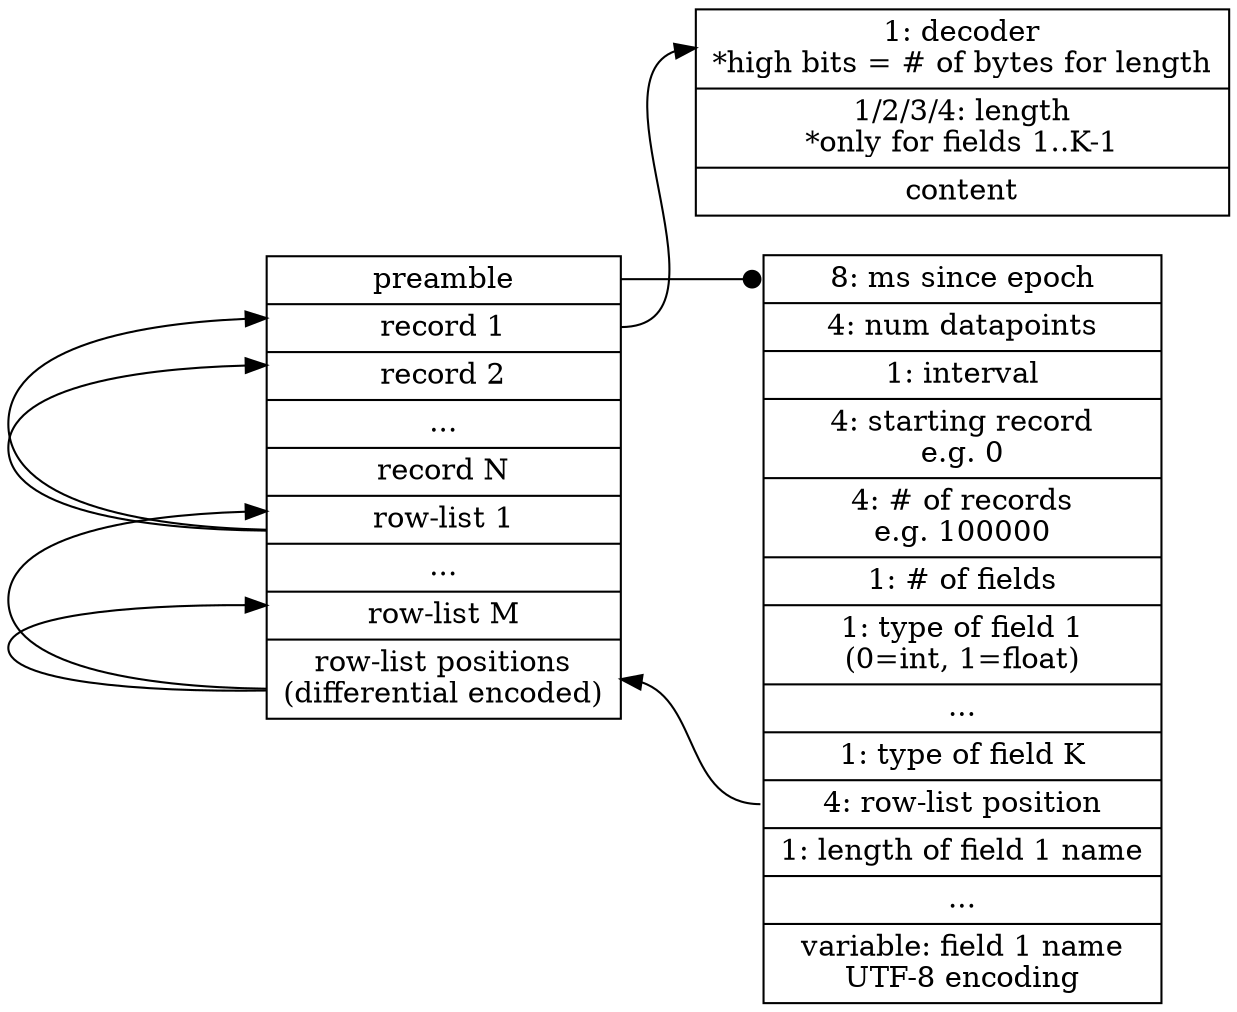 digraph structs {
  node [shape=record];
  rankdir=LR;

  composite [ label ="<preamble> preamble |
  <record1> record 1 |
  <record2> record 2 |
  ... |
  record N |
  <rowlist1> row-list 1 |
  ... |
  <rowlistm> row-list M |
  <rowlistpos> row-list positions\n(differential encoded)

  " ];

  preamble [ label="<epoch> 8: ms since epoch |
  4: num datapoints |
  1: interval |
  4: starting record\ne.g. 0 |
  4: # of records\ne.g. 100000 |
  1: # of fields |
  1: type of field 1\n(0=int, 1=float) |
  ... |
  1: type of field K |
  <rowlistpos> 4: row-list position |
  1: length of field 1 name |
  ... |
  variable: field 1 name\nUTF-8 encoding
  " ];

  record [ label = "<decoder>1: decoder\n*high bits = # of bytes for length |
  1/2/3/4: length\n*only for fields 1..K-1 |
  content
  " ];

  composite:preamble -> preamble:epoch [arrowhead=dot];

  preamble:rowlistpos -> composite:rowlistpos;

  composite:rowlistpos -> composite:rowlist1;
  composite:rowlistpos -> composite:rowlistm;

  composite:record1 -> record:decoder;
  composite:rowlist1 -> composite:record1;
  composite:rowlist1 -> composite:record2;
}
